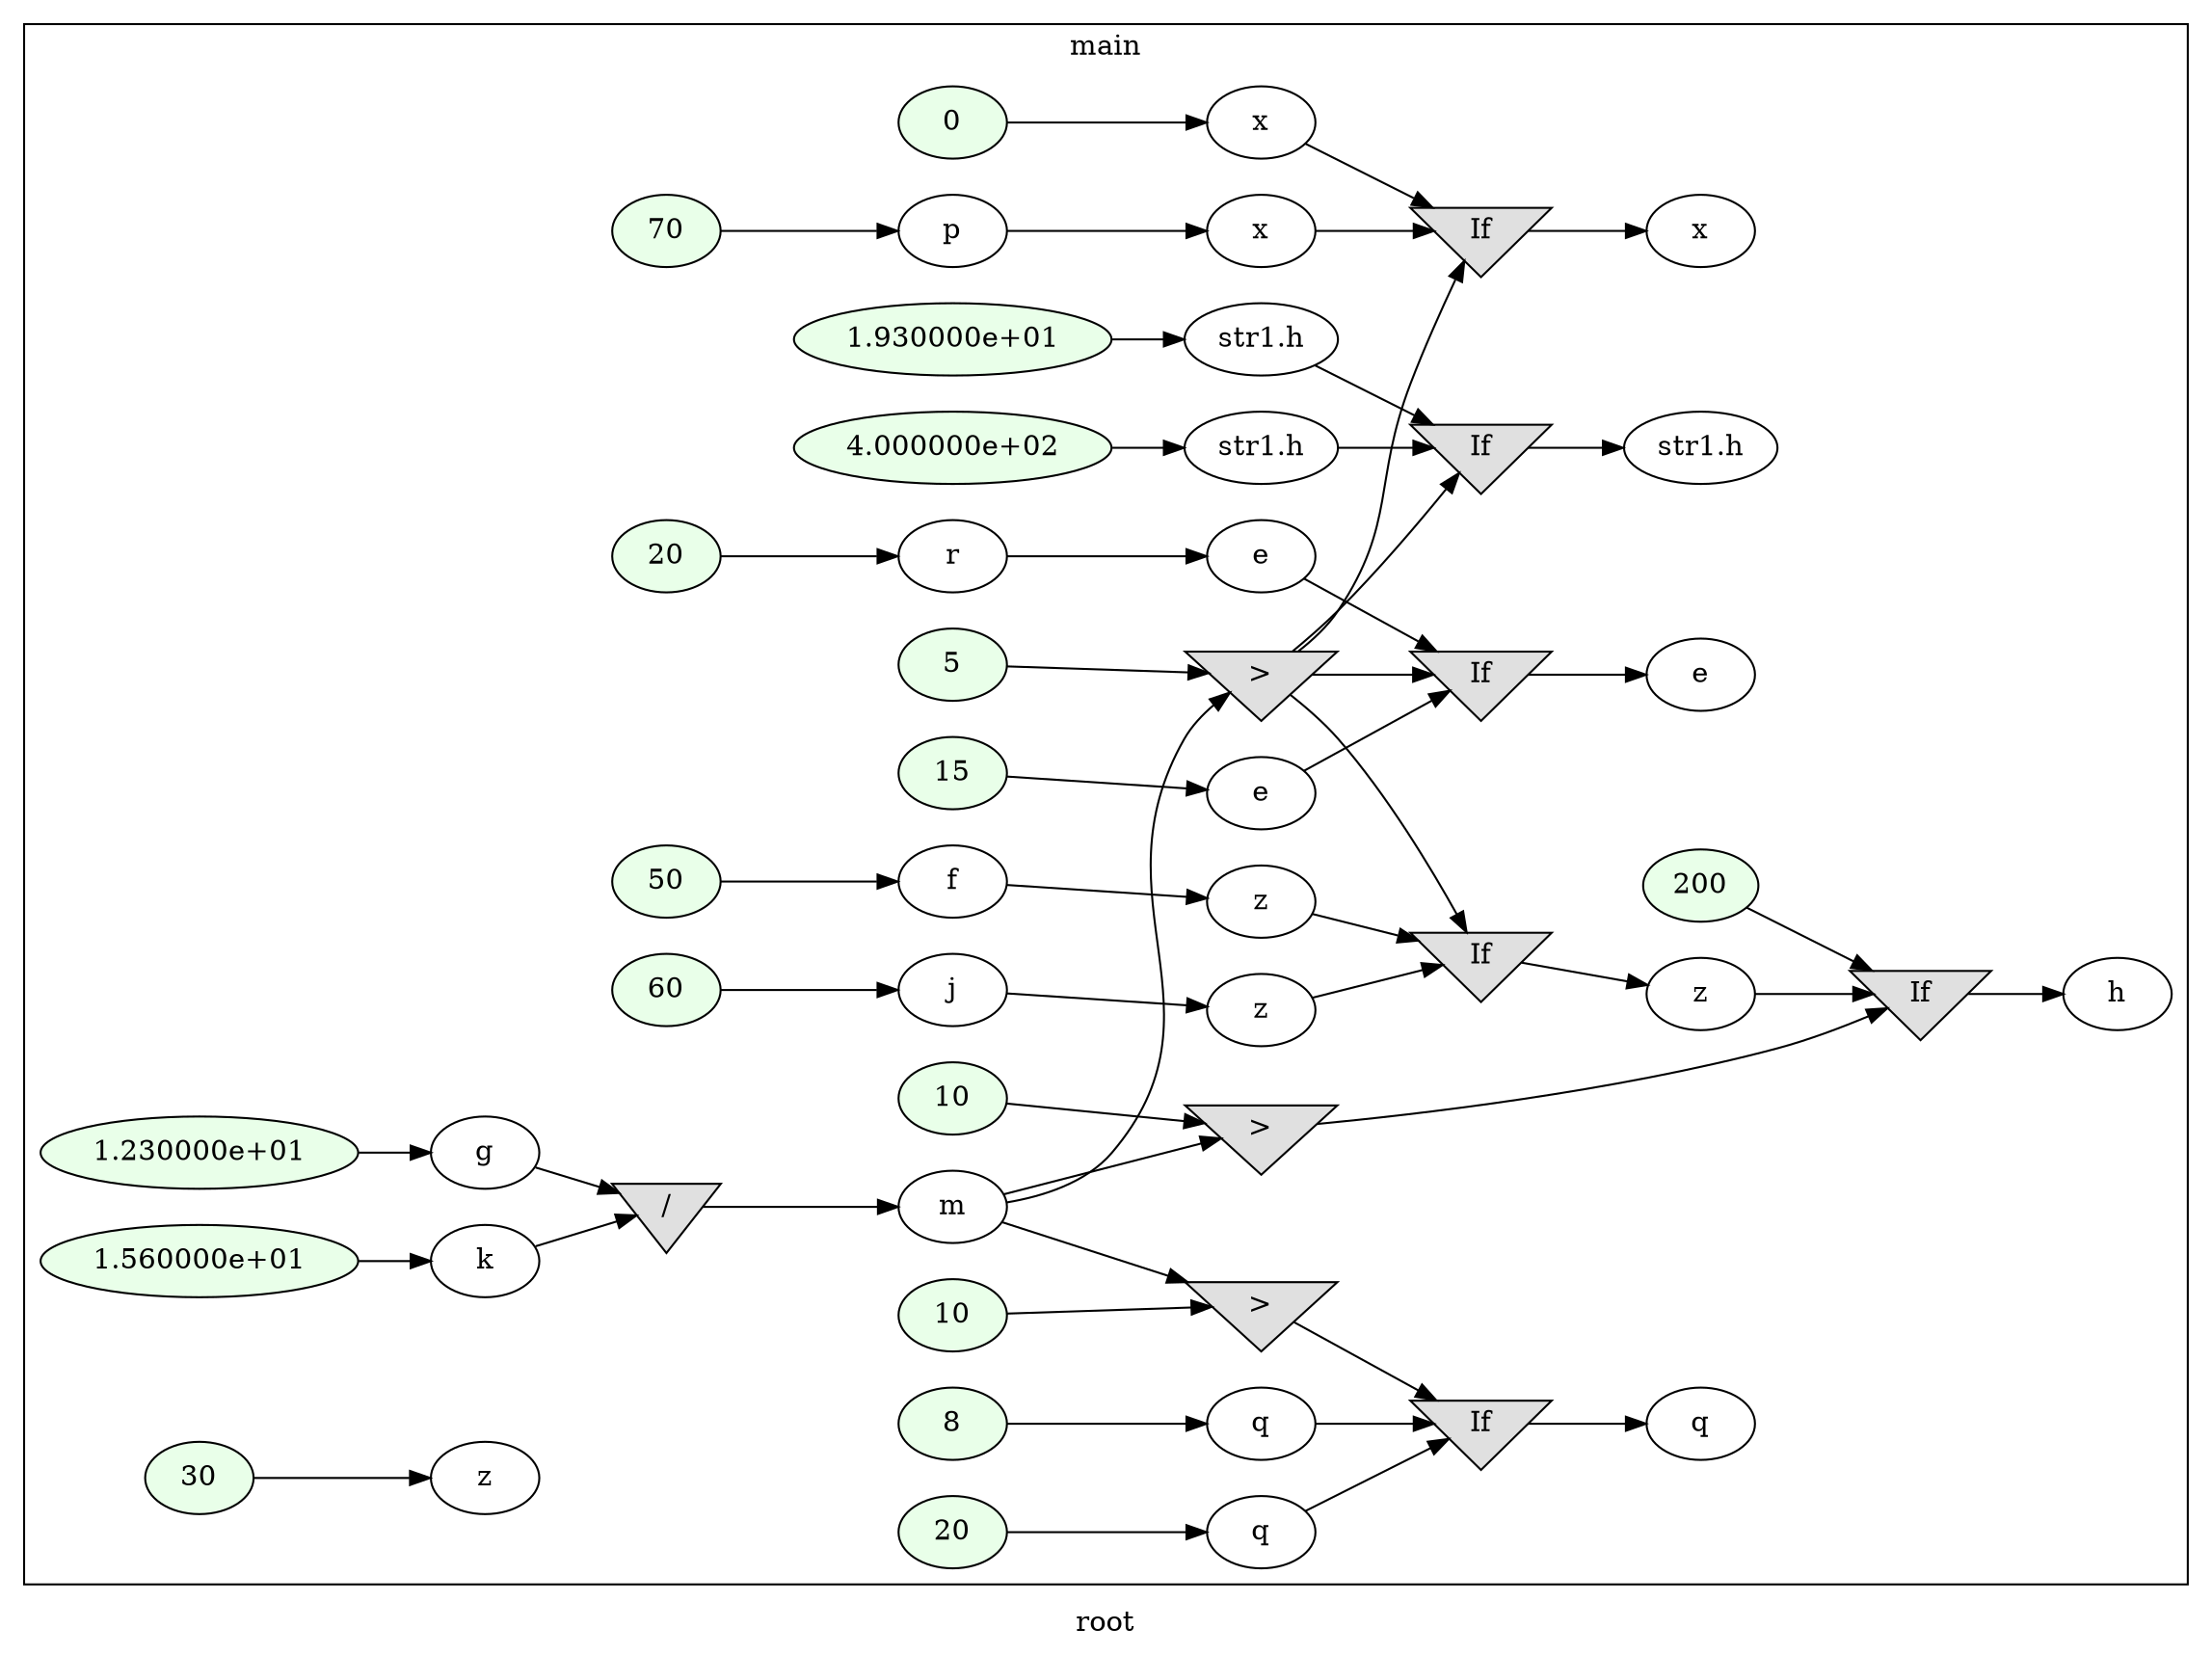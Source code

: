 digraph G
{
rankdir=LR;
label = "root";
subgraph cluster_1 {
label = "main";
parent = "G";
startinglines = "2_8_8";
	node_000003 [ label = "1.930000e+01", style=filled, fillcolor="#E9FFE9", startinglines=10 ]
	node_000004 [ label = "str1.h", startingline=10 ]
	node_000005 [ label = "1.230000e+01", style=filled, fillcolor="#E9FFE9", startinglines=13 ]
	node_000006 [ label = "g", startingline=13 ]
	node_000007 [ label = "1.560000e+01", style=filled, fillcolor="#E9FFE9", startinglines=13 ]
	node_000008 [ label = "k", startingline=13 ]
	node_000009 [ label = "/", shape=invtriangle, style=filled, fillcolor="#E0E0E0", startinglines=15 ]
	node_000010 [ label = "m", startingline=15 ]
	node_000011 [ label = "15", style=filled, fillcolor="#E9FFE9", startinglines=18 ]
	node_000012 [ label = "e", startingline=18 ]
	node_000013 [ label = "0", style=filled, fillcolor="#E9FFE9", startinglines=18 ]
	node_000014 [ label = "x", startingline=18 ]
	node_000015 [ label = "30", style=filled, fillcolor="#E9FFE9", startinglines=19 ]
	node_000016 [ label = "z", startingline=19 ]
	node_000017 [ label = "50", style=filled, fillcolor="#E9FFE9", startinglines=20 ]
	node_000018 [ label = "f", startingline=20 ]
	node_000019 [ label = "60", style=filled, fillcolor="#E9FFE9", startinglines=21 ]
	node_000020 [ label = "j", startingline=21 ]
	node_000021 [ label = "70", style=filled, fillcolor="#E9FFE9", startinglines=22 ]
	node_000022 [ label = "p", startingline=22 ]
	node_000023 [ label = "5", style=filled, fillcolor="#E9FFE9", startinglines=24 ]
	node_000024 [ label = ">", shape=invtriangle, style=filled, fillcolor="#E0E0E0", startinglines=24 ]
	node_000025 [ label = "z", startingline=26 ]
	node_000026 [ label = "x", startingline=27 ]
	node_000027 [ label = "4.000000e+02", style=filled, fillcolor="#E9FFE9", startinglines=28 ]
	node_000028 [ label = "str1.h", startingline=28 ]
	node_000029 [ label = "z", startingline=32 ]
	node_000030 [ label = "20", style=filled, fillcolor="#E9FFE9", startinglines=33 ]
	node_000031 [ label = "r", startingline=33 ]
	node_000032 [ label = "e", startingline=34 ]
	node_000033 [ label = "If", shape=invtriangle, style=filled, fillcolor="#E0E0E0", startinglines=34 ]
	node_000034 [ label = "z", startingline=34 ]
	node_000035 [ label = "If", shape=invtriangle, style=filled, fillcolor="#E0E0E0", startinglines=34 ]
	node_000036 [ label = "x", startingline=34 ]
	node_000037 [ label = "If", shape=invtriangle, style=filled, fillcolor="#E0E0E0", startinglines=34 ]
	node_000038 [ label = "str1.h", startingline=34 ]
	node_000039 [ label = "If", shape=invtriangle, style=filled, fillcolor="#E0E0E0", startinglines=34 ]
	node_000040 [ label = "e", startingline=34 ]
	node_000041 [ label = "8", style=filled, fillcolor="#E9FFE9", startinglines=37 ]
	node_000042 [ label = "q", startingline=37 ]
	node_000043 [ label = "10", style=filled, fillcolor="#E9FFE9", startinglines=38 ]
	node_000044 [ label = ">", shape=invtriangle, style=filled, fillcolor="#E0E0E0", startinglines=38 ]
	node_000045 [ label = "20", style=filled, fillcolor="#E9FFE9", startinglines=39 ]
	node_000046 [ label = "q", startingline=39 ]
	node_000047 [ label = "If", shape=invtriangle, style=filled, fillcolor="#E0E0E0", startinglines=39 ]
	node_000048 [ label = "q", startingline=39 ]
	node_000049 [ label = "200", style=filled, fillcolor="#E9FFE9", startinglines=41 ]
	node_000050 [ label = "10", style=filled, fillcolor="#E9FFE9", startinglines=41 ]
	node_000051 [ label = ">", shape=invtriangle, style=filled, fillcolor="#E0E0E0", startinglines=41 ]
	node_000052 [ label = "If", shape=invtriangle, style=filled, fillcolor="#E0E0E0", startinglines=41 ]
	node_000053 [ label = "h", startingline=41 ]
}
	node_000003 -> node_000004
	node_000004 -> node_000037
	node_000005 -> node_000006
	node_000006 -> node_000009
	node_000007 -> node_000008
	node_000008 -> node_000009
	node_000009 -> node_000010
	node_000010 -> node_000024
	node_000010 -> node_000044
	node_000010 -> node_000051
	node_000011 -> node_000012
	node_000012 -> node_000039
	node_000013 -> node_000014
	node_000014 -> node_000035
	node_000015 -> node_000016
	node_000017 -> node_000018
	node_000018 -> node_000025
	node_000019 -> node_000020
	node_000020 -> node_000029
	node_000021 -> node_000022
	node_000022 -> node_000026
	node_000023 -> node_000024
	node_000024 -> node_000033
	node_000024 -> node_000035
	node_000024 -> node_000037
	node_000024 -> node_000039
	node_000025 -> node_000033
	node_000026 -> node_000035
	node_000027 -> node_000028
	node_000028 -> node_000037
	node_000029 -> node_000033
	node_000030 -> node_000031
	node_000031 -> node_000032
	node_000032 -> node_000039
	node_000033 -> node_000034
	node_000034 -> node_000052
	node_000035 -> node_000036
	node_000037 -> node_000038
	node_000039 -> node_000040
	node_000041 -> node_000042
	node_000042 -> node_000047
	node_000043 -> node_000044
	node_000044 -> node_000047
	node_000045 -> node_000046
	node_000046 -> node_000047
	node_000047 -> node_000048
	node_000049 -> node_000052
	node_000050 -> node_000051
	node_000051 -> node_000052
	node_000052 -> node_000053
}

